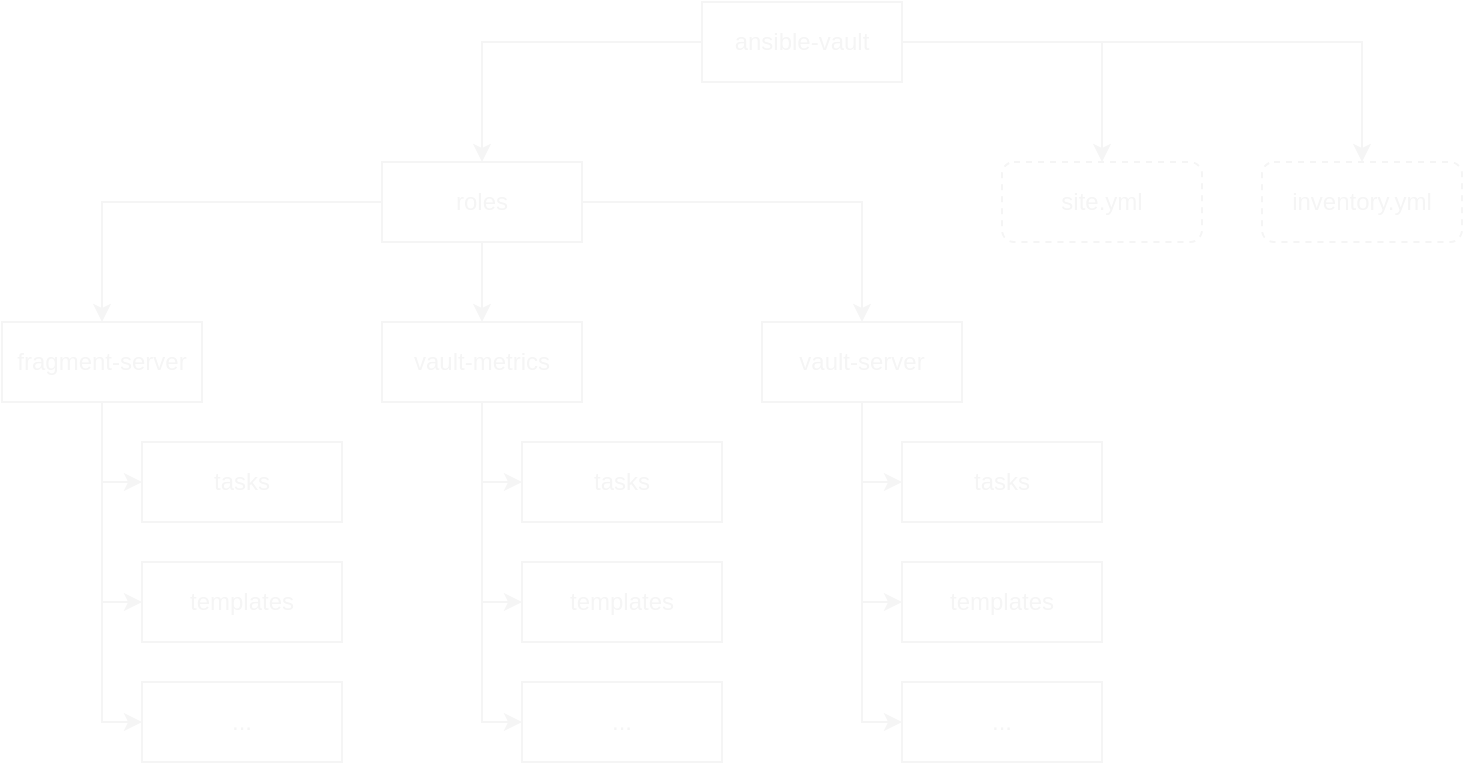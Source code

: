 <mxfile version="13.0.3" type="device" pages="4"><diagram id="rr7J7wrVyD03B0syOE0e" name="normal"><mxGraphModel dx="1422" dy="850" grid="1" gridSize="10" guides="1" tooltips="1" connect="1" arrows="1" fold="1" page="1" pageScale="1" pageWidth="827" pageHeight="1169" math="0" shadow="0"><root><mxCell id="0"/><mxCell id="1" parent="0"/><mxCell id="U8rjAA604pEuSjNMlWkM-4" value="" style="edgeStyle=orthogonalEdgeStyle;rounded=0;orthogonalLoop=1;jettySize=auto;html=1;fillColor=#f5f5f5;strokeColor=#F5F5F5;" parent="1" source="U8rjAA604pEuSjNMlWkM-1" target="U8rjAA604pEuSjNMlWkM-3" edge="1"><mxGeometry relative="1" as="geometry"/></mxCell><mxCell id="U8rjAA604pEuSjNMlWkM-13" value="" style="edgeStyle=orthogonalEdgeStyle;rounded=0;orthogonalLoop=1;jettySize=auto;html=1;fillColor=#f5f5f5;strokeColor=#F5F5F5;" parent="1" source="U8rjAA604pEuSjNMlWkM-1" target="U8rjAA604pEuSjNMlWkM-12" edge="1"><mxGeometry relative="1" as="geometry"/></mxCell><mxCell id="U8rjAA604pEuSjNMlWkM-15" value="" style="edgeStyle=orthogonalEdgeStyle;rounded=0;orthogonalLoop=1;jettySize=auto;html=1;fillColor=#f5f5f5;strokeColor=#F5F5F5;" parent="1" source="U8rjAA604pEuSjNMlWkM-1" target="U8rjAA604pEuSjNMlWkM-14" edge="1"><mxGeometry relative="1" as="geometry"/></mxCell><mxCell id="U8rjAA604pEuSjNMlWkM-1" value="ansible-vault" style="rounded=0;whiteSpace=wrap;html=1;fillColor=none;strokeColor=#F5F5F5;fontColor=#F5F5F5;fontStyle=0" parent="1" vertex="1"><mxGeometry x="380" y="40" width="100" height="40" as="geometry"/></mxCell><mxCell id="U8rjAA604pEuSjNMlWkM-14" value="site.yml" style="rounded=1;whiteSpace=wrap;html=1;fillColor=none;strokeColor=#F5F5F5;fontColor=#F5F5F5;dashed=1;" parent="1" vertex="1"><mxGeometry x="530" y="120" width="100" height="40" as="geometry"/></mxCell><mxCell id="U8rjAA604pEuSjNMlWkM-12" value="inventory.yml" style="rounded=1;whiteSpace=wrap;html=1;fillColor=none;strokeColor=#F5F5F5;fontColor=#F5F5F5;dashed=1;" parent="1" vertex="1"><mxGeometry x="660" y="120" width="100" height="40" as="geometry"/></mxCell><mxCell id="U8rjAA604pEuSjNMlWkM-6" value="" style="edgeStyle=orthogonalEdgeStyle;rounded=0;orthogonalLoop=1;jettySize=auto;html=1;fillColor=#f5f5f5;strokeColor=#F5F5F5;" parent="1" source="U8rjAA604pEuSjNMlWkM-3" target="U8rjAA604pEuSjNMlWkM-5" edge="1"><mxGeometry relative="1" as="geometry"/></mxCell><mxCell id="U8rjAA604pEuSjNMlWkM-8" value="" style="edgeStyle=orthogonalEdgeStyle;rounded=0;orthogonalLoop=1;jettySize=auto;html=1;fillColor=#f5f5f5;strokeColor=#F5F5F5;" parent="1" source="U8rjAA604pEuSjNMlWkM-3" target="U8rjAA604pEuSjNMlWkM-7" edge="1"><mxGeometry relative="1" as="geometry"/></mxCell><mxCell id="U8rjAA604pEuSjNMlWkM-10" value="" style="edgeStyle=orthogonalEdgeStyle;rounded=0;orthogonalLoop=1;jettySize=auto;html=1;fillColor=#f5f5f5;strokeColor=#F5F5F5;" parent="1" source="U8rjAA604pEuSjNMlWkM-3" target="U8rjAA604pEuSjNMlWkM-9" edge="1"><mxGeometry relative="1" as="geometry"/></mxCell><mxCell id="U8rjAA604pEuSjNMlWkM-3" value="roles" style="rounded=0;whiteSpace=wrap;html=1;fillColor=none;strokeColor=#F5F5F5;fontColor=#F5F5F5;fontStyle=0" parent="1" vertex="1"><mxGeometry x="220" y="120" width="100" height="40" as="geometry"/></mxCell><mxCell id="GLNk7hRp6SogTkm3r_qW-11" style="edgeStyle=orthogonalEdgeStyle;rounded=0;orthogonalLoop=1;jettySize=auto;html=1;entryX=0;entryY=0.5;entryDx=0;entryDy=0;strokeColor=#F5F5F5;" parent="1" source="U8rjAA604pEuSjNMlWkM-9" target="GLNk7hRp6SogTkm3r_qW-9" edge="1"><mxGeometry relative="1" as="geometry"/></mxCell><mxCell id="GLNk7hRp6SogTkm3r_qW-12" style="edgeStyle=orthogonalEdgeStyle;rounded=0;orthogonalLoop=1;jettySize=auto;html=1;entryX=0;entryY=0.5;entryDx=0;entryDy=0;strokeColor=#F5F5F5;" parent="1" source="U8rjAA604pEuSjNMlWkM-9" target="GLNk7hRp6SogTkm3r_qW-8" edge="1"><mxGeometry relative="1" as="geometry"/></mxCell><mxCell id="GLNk7hRp6SogTkm3r_qW-13" style="edgeStyle=orthogonalEdgeStyle;rounded=0;orthogonalLoop=1;jettySize=auto;html=1;entryX=0;entryY=0.5;entryDx=0;entryDy=0;strokeColor=#F5F5F5;" parent="1" source="U8rjAA604pEuSjNMlWkM-9" target="GLNk7hRp6SogTkm3r_qW-10" edge="1"><mxGeometry relative="1" as="geometry"/></mxCell><mxCell id="U8rjAA604pEuSjNMlWkM-9" value="vault-metrics" style="rounded=0;whiteSpace=wrap;html=1;fillColor=none;strokeColor=#F5F5F5;fontColor=#F5F5F5;fontStyle=0" parent="1" vertex="1"><mxGeometry x="220" y="200" width="100" height="40" as="geometry"/></mxCell><mxCell id="GLNk7hRp6SogTkm3r_qW-17" style="edgeStyle=orthogonalEdgeStyle;rounded=0;orthogonalLoop=1;jettySize=auto;html=1;entryX=0;entryY=0.5;entryDx=0;entryDy=0;strokeColor=#F5F5F5;" parent="1" source="U8rjAA604pEuSjNMlWkM-7" target="GLNk7hRp6SogTkm3r_qW-15" edge="1"><mxGeometry relative="1" as="geometry"/></mxCell><mxCell id="GLNk7hRp6SogTkm3r_qW-18" style="edgeStyle=orthogonalEdgeStyle;rounded=0;orthogonalLoop=1;jettySize=auto;html=1;entryX=0;entryY=0.5;entryDx=0;entryDy=0;strokeColor=#F5F5F5;" parent="1" source="U8rjAA604pEuSjNMlWkM-7" target="GLNk7hRp6SogTkm3r_qW-14" edge="1"><mxGeometry relative="1" as="geometry"/></mxCell><mxCell id="GLNk7hRp6SogTkm3r_qW-19" style="edgeStyle=orthogonalEdgeStyle;rounded=0;orthogonalLoop=1;jettySize=auto;html=1;entryX=0;entryY=0.5;entryDx=0;entryDy=0;strokeColor=#F5F5F5;" parent="1" source="U8rjAA604pEuSjNMlWkM-7" target="GLNk7hRp6SogTkm3r_qW-16" edge="1"><mxGeometry relative="1" as="geometry"/></mxCell><mxCell id="U8rjAA604pEuSjNMlWkM-7" value="vault-server" style="rounded=0;whiteSpace=wrap;html=1;fillColor=none;strokeColor=#F5F5F5;fontColor=#F5F5F5;fontStyle=0" parent="1" vertex="1"><mxGeometry x="410" y="200" width="100" height="40" as="geometry"/></mxCell><mxCell id="GLNk7hRp6SogTkm3r_qW-3" value="" style="edgeStyle=orthogonalEdgeStyle;rounded=0;orthogonalLoop=1;jettySize=auto;html=1;strokeColor=#F5F5F5;" parent="1" source="U8rjAA604pEuSjNMlWkM-5" target="GLNk7hRp6SogTkm3r_qW-2" edge="1"><mxGeometry relative="1" as="geometry"><Array as="points"><mxPoint x="80" y="280"/></Array></mxGeometry></mxCell><mxCell id="GLNk7hRp6SogTkm3r_qW-5" value="" style="edgeStyle=orthogonalEdgeStyle;rounded=0;orthogonalLoop=1;jettySize=auto;html=1;strokeColor=#F5F5F5;" parent="1" source="U8rjAA604pEuSjNMlWkM-5" target="GLNk7hRp6SogTkm3r_qW-4" edge="1"><mxGeometry relative="1" as="geometry"><Array as="points"><mxPoint x="80" y="340"/></Array></mxGeometry></mxCell><mxCell id="GLNk7hRp6SogTkm3r_qW-7" style="edgeStyle=orthogonalEdgeStyle;rounded=0;orthogonalLoop=1;jettySize=auto;html=1;entryX=0;entryY=0.5;entryDx=0;entryDy=0;strokeColor=#F5F5F5;" parent="1" source="U8rjAA604pEuSjNMlWkM-5" target="GLNk7hRp6SogTkm3r_qW-6" edge="1"><mxGeometry relative="1" as="geometry"/></mxCell><mxCell id="U8rjAA604pEuSjNMlWkM-5" value="fragment-server" style="rounded=0;whiteSpace=wrap;html=1;fillColor=none;strokeColor=#F5F5F5;fontColor=#F5F5F5;fontStyle=0" parent="1" vertex="1"><mxGeometry x="30" y="200" width="100" height="40" as="geometry"/></mxCell><mxCell id="GLNk7hRp6SogTkm3r_qW-4" value="templates" style="rounded=0;whiteSpace=wrap;html=1;fillColor=none;strokeColor=#F5F5F5;fontColor=#F5F5F5;fontStyle=0" parent="1" vertex="1"><mxGeometry x="100" y="320" width="100" height="40" as="geometry"/></mxCell><mxCell id="GLNk7hRp6SogTkm3r_qW-2" value="tasks" style="rounded=0;whiteSpace=wrap;html=1;fillColor=none;strokeColor=#F5F5F5;fontColor=#F5F5F5;fontStyle=0" parent="1" vertex="1"><mxGeometry x="100" y="260" width="100" height="40" as="geometry"/></mxCell><mxCell id="GLNk7hRp6SogTkm3r_qW-6" value="..." style="rounded=0;whiteSpace=wrap;html=1;fillColor=none;strokeColor=#F5F5F5;fontColor=#F5F5F5;fontStyle=0" parent="1" vertex="1"><mxGeometry x="100" y="380" width="100" height="40" as="geometry"/></mxCell><mxCell id="GLNk7hRp6SogTkm3r_qW-8" value="templates" style="rounded=0;whiteSpace=wrap;html=1;fillColor=none;strokeColor=#F5F5F5;fontColor=#F5F5F5;fontStyle=0" parent="1" vertex="1"><mxGeometry x="290" y="320" width="100" height="40" as="geometry"/></mxCell><mxCell id="GLNk7hRp6SogTkm3r_qW-9" value="tasks" style="rounded=0;whiteSpace=wrap;html=1;fillColor=none;strokeColor=#F5F5F5;fontColor=#F5F5F5;fontStyle=0" parent="1" vertex="1"><mxGeometry x="290" y="260" width="100" height="40" as="geometry"/></mxCell><mxCell id="GLNk7hRp6SogTkm3r_qW-10" value="..." style="rounded=0;whiteSpace=wrap;html=1;fillColor=none;strokeColor=#F5F5F5;fontColor=#F5F5F5;fontStyle=0" parent="1" vertex="1"><mxGeometry x="290" y="380" width="100" height="40" as="geometry"/></mxCell><mxCell id="GLNk7hRp6SogTkm3r_qW-14" value="templates" style="rounded=0;whiteSpace=wrap;html=1;fillColor=none;strokeColor=#F5F5F5;fontColor=#F5F5F5;fontStyle=0" parent="1" vertex="1"><mxGeometry x="480" y="320" width="100" height="40" as="geometry"/></mxCell><mxCell id="GLNk7hRp6SogTkm3r_qW-15" value="tasks" style="rounded=0;whiteSpace=wrap;html=1;fillColor=none;strokeColor=#F5F5F5;fontColor=#F5F5F5;fontStyle=0" parent="1" vertex="1"><mxGeometry x="480" y="260" width="100" height="40" as="geometry"/></mxCell><mxCell id="GLNk7hRp6SogTkm3r_qW-16" value="..." style="rounded=0;whiteSpace=wrap;html=1;fillColor=none;strokeColor=#F5F5F5;fontColor=#F5F5F5;fontStyle=0" parent="1" vertex="1"><mxGeometry x="480" y="380" width="100" height="40" as="geometry"/></mxCell></root></mxGraphModel></diagram><diagram name="molecule" id="IyWxHfrn8vnyK3qdqram"><mxGraphModel dx="1422" dy="850" grid="1" gridSize="10" guides="1" tooltips="1" connect="1" arrows="1" fold="1" page="1" pageScale="1" pageWidth="827" pageHeight="1169" math="0" shadow="0"><root><mxCell id="DCEFFoOmEndy7aaVtvnF-0"/><mxCell id="DCEFFoOmEndy7aaVtvnF-1" parent="DCEFFoOmEndy7aaVtvnF-0"/><mxCell id="DCEFFoOmEndy7aaVtvnF-65" style="edgeStyle=orthogonalEdgeStyle;rounded=0;orthogonalLoop=1;jettySize=auto;html=1;strokeColor=#E13B13;fontColor=#E13B13;" parent="DCEFFoOmEndy7aaVtvnF-1" source="DCEFFoOmEndy7aaVtvnF-5" target="DCEFFoOmEndy7aaVtvnF-61" edge="1"><mxGeometry relative="1" as="geometry"/></mxCell><mxCell id="DCEFFoOmEndy7aaVtvnF-37" style="edgeStyle=orthogonalEdgeStyle;rounded=0;orthogonalLoop=1;jettySize=auto;html=1;entryX=0;entryY=0.5;entryDx=0;entryDy=0;strokeColor=#E13B13;" parent="DCEFFoOmEndy7aaVtvnF-1" source="DCEFFoOmEndy7aaVtvnF-15" target="DCEFFoOmEndy7aaVtvnF-34" edge="1"><mxGeometry relative="1" as="geometry"/></mxCell><mxCell id="DCEFFoOmEndy7aaVtvnF-38" style="edgeStyle=orthogonalEdgeStyle;rounded=0;orthogonalLoop=1;jettySize=auto;html=1;entryX=0;entryY=0.5;entryDx=0;entryDy=0;strokeColor=#E13B13;" parent="DCEFFoOmEndy7aaVtvnF-1" source="DCEFFoOmEndy7aaVtvnF-19" target="DCEFFoOmEndy7aaVtvnF-35" edge="1"><mxGeometry relative="1" as="geometry"/></mxCell><mxCell id="DCEFFoOmEndy7aaVtvnF-36" style="edgeStyle=orthogonalEdgeStyle;rounded=0;orthogonalLoop=1;jettySize=auto;html=1;entryX=0;entryY=0.5;entryDx=0;entryDy=0;strokeColor=#E13B13;" parent="DCEFFoOmEndy7aaVtvnF-1" source="DCEFFoOmEndy7aaVtvnF-23" target="DCEFFoOmEndy7aaVtvnF-33" edge="1"><mxGeometry relative="1" as="geometry"/></mxCell><mxCell id="DCEFFoOmEndy7aaVtvnF-2" value="" style="edgeStyle=orthogonalEdgeStyle;rounded=0;orthogonalLoop=1;jettySize=auto;html=1;fillColor=#f5f5f5;strokeColor=#F5F5F5;" parent="DCEFFoOmEndy7aaVtvnF-1" source="DCEFFoOmEndy7aaVtvnF-5" target="DCEFFoOmEndy7aaVtvnF-11" edge="1"><mxGeometry relative="1" as="geometry"/></mxCell><mxCell id="DCEFFoOmEndy7aaVtvnF-3" value="" style="edgeStyle=orthogonalEdgeStyle;rounded=0;orthogonalLoop=1;jettySize=auto;html=1;fillColor=#f5f5f5;strokeColor=#F5F5F5;" parent="DCEFFoOmEndy7aaVtvnF-1" source="DCEFFoOmEndy7aaVtvnF-5" target="DCEFFoOmEndy7aaVtvnF-7" edge="1"><mxGeometry relative="1" as="geometry"/></mxCell><mxCell id="DCEFFoOmEndy7aaVtvnF-4" value="" style="edgeStyle=orthogonalEdgeStyle;rounded=0;orthogonalLoop=1;jettySize=auto;html=1;fillColor=#f5f5f5;strokeColor=#F5F5F5;" parent="DCEFFoOmEndy7aaVtvnF-1" source="DCEFFoOmEndy7aaVtvnF-5" target="DCEFFoOmEndy7aaVtvnF-6" edge="1"><mxGeometry relative="1" as="geometry"/></mxCell><mxCell id="DCEFFoOmEndy7aaVtvnF-5" value="ansible-vault" style="rounded=0;whiteSpace=wrap;html=1;fillColor=none;strokeColor=#F5F5F5;fontColor=#F5F5F5;fontStyle=0" parent="DCEFFoOmEndy7aaVtvnF-1" vertex="1"><mxGeometry x="380" y="40" width="100" height="40" as="geometry"/></mxCell><mxCell id="DCEFFoOmEndy7aaVtvnF-6" value="site.yml" style="rounded=1;whiteSpace=wrap;html=1;fillColor=none;strokeColor=#F5F5F5;fontColor=#F5F5F5;dashed=1;" parent="DCEFFoOmEndy7aaVtvnF-1" vertex="1"><mxGeometry x="740" y="120" width="100" height="40" as="geometry"/></mxCell><mxCell id="DCEFFoOmEndy7aaVtvnF-7" value="inventory.yml" style="rounded=1;whiteSpace=wrap;html=1;fillColor=none;strokeColor=#F5F5F5;fontColor=#F5F5F5;dashed=1;" parent="DCEFFoOmEndy7aaVtvnF-1" vertex="1"><mxGeometry x="880" y="120" width="100" height="40" as="geometry"/></mxCell><mxCell id="DCEFFoOmEndy7aaVtvnF-8" value="" style="edgeStyle=orthogonalEdgeStyle;rounded=0;orthogonalLoop=1;jettySize=auto;html=1;fillColor=#f5f5f5;strokeColor=#F5F5F5;" parent="DCEFFoOmEndy7aaVtvnF-1" source="DCEFFoOmEndy7aaVtvnF-11" target="DCEFFoOmEndy7aaVtvnF-23" edge="1"><mxGeometry relative="1" as="geometry"/></mxCell><mxCell id="DCEFFoOmEndy7aaVtvnF-9" value="" style="edgeStyle=orthogonalEdgeStyle;rounded=0;orthogonalLoop=1;jettySize=auto;html=1;fillColor=#f5f5f5;strokeColor=#F5F5F5;" parent="DCEFFoOmEndy7aaVtvnF-1" source="DCEFFoOmEndy7aaVtvnF-11" target="DCEFFoOmEndy7aaVtvnF-19" edge="1"><mxGeometry relative="1" as="geometry"/></mxCell><mxCell id="DCEFFoOmEndy7aaVtvnF-10" value="" style="edgeStyle=orthogonalEdgeStyle;rounded=0;orthogonalLoop=1;jettySize=auto;html=1;fillColor=#f5f5f5;strokeColor=#F5F5F5;" parent="DCEFFoOmEndy7aaVtvnF-1" source="DCEFFoOmEndy7aaVtvnF-11" target="DCEFFoOmEndy7aaVtvnF-15" edge="1"><mxGeometry relative="1" as="geometry"/></mxCell><mxCell id="DCEFFoOmEndy7aaVtvnF-11" value="roles" style="rounded=0;whiteSpace=wrap;html=1;fillColor=none;strokeColor=#F5F5F5;fontColor=#F5F5F5;fontStyle=0" parent="DCEFFoOmEndy7aaVtvnF-1" vertex="1"><mxGeometry x="220" y="120" width="100" height="40" as="geometry"/></mxCell><mxCell id="DCEFFoOmEndy7aaVtvnF-12" style="edgeStyle=orthogonalEdgeStyle;rounded=0;orthogonalLoop=1;jettySize=auto;html=1;entryX=0;entryY=0.5;entryDx=0;entryDy=0;strokeColor=#F5F5F5;" parent="DCEFFoOmEndy7aaVtvnF-1" source="DCEFFoOmEndy7aaVtvnF-15" target="DCEFFoOmEndy7aaVtvnF-28" edge="1"><mxGeometry relative="1" as="geometry"/></mxCell><mxCell id="DCEFFoOmEndy7aaVtvnF-13" style="edgeStyle=orthogonalEdgeStyle;rounded=0;orthogonalLoop=1;jettySize=auto;html=1;entryX=0;entryY=0.5;entryDx=0;entryDy=0;strokeColor=#F5F5F5;" parent="DCEFFoOmEndy7aaVtvnF-1" source="DCEFFoOmEndy7aaVtvnF-15" target="DCEFFoOmEndy7aaVtvnF-27" edge="1"><mxGeometry relative="1" as="geometry"/></mxCell><mxCell id="DCEFFoOmEndy7aaVtvnF-14" style="edgeStyle=orthogonalEdgeStyle;rounded=0;orthogonalLoop=1;jettySize=auto;html=1;entryX=0;entryY=0.5;entryDx=0;entryDy=0;strokeColor=#F5F5F5;" parent="DCEFFoOmEndy7aaVtvnF-1" source="DCEFFoOmEndy7aaVtvnF-15" target="DCEFFoOmEndy7aaVtvnF-29" edge="1"><mxGeometry relative="1" as="geometry"/></mxCell><mxCell id="DCEFFoOmEndy7aaVtvnF-15" value="vault-metrics" style="rounded=0;whiteSpace=wrap;html=1;fillColor=none;strokeColor=#F5F5F5;fontColor=#F5F5F5;fontStyle=0" parent="DCEFFoOmEndy7aaVtvnF-1" vertex="1"><mxGeometry x="220" y="200" width="100" height="40" as="geometry"/></mxCell><mxCell id="DCEFFoOmEndy7aaVtvnF-16" style="edgeStyle=orthogonalEdgeStyle;rounded=0;orthogonalLoop=1;jettySize=auto;html=1;entryX=0;entryY=0.5;entryDx=0;entryDy=0;strokeColor=#F5F5F5;" parent="DCEFFoOmEndy7aaVtvnF-1" source="DCEFFoOmEndy7aaVtvnF-19" target="DCEFFoOmEndy7aaVtvnF-31" edge="1"><mxGeometry relative="1" as="geometry"/></mxCell><mxCell id="DCEFFoOmEndy7aaVtvnF-17" style="edgeStyle=orthogonalEdgeStyle;rounded=0;orthogonalLoop=1;jettySize=auto;html=1;entryX=0;entryY=0.5;entryDx=0;entryDy=0;strokeColor=#F5F5F5;" parent="DCEFFoOmEndy7aaVtvnF-1" source="DCEFFoOmEndy7aaVtvnF-19" target="DCEFFoOmEndy7aaVtvnF-30" edge="1"><mxGeometry relative="1" as="geometry"/></mxCell><mxCell id="DCEFFoOmEndy7aaVtvnF-18" style="edgeStyle=orthogonalEdgeStyle;rounded=0;orthogonalLoop=1;jettySize=auto;html=1;entryX=0;entryY=0.5;entryDx=0;entryDy=0;strokeColor=#F5F5F5;" parent="DCEFFoOmEndy7aaVtvnF-1" source="DCEFFoOmEndy7aaVtvnF-19" target="DCEFFoOmEndy7aaVtvnF-32" edge="1"><mxGeometry relative="1" as="geometry"/></mxCell><mxCell id="DCEFFoOmEndy7aaVtvnF-19" value="vault-server" style="rounded=0;whiteSpace=wrap;html=1;fillColor=none;strokeColor=#F5F5F5;fontColor=#F5F5F5;fontStyle=0" parent="DCEFFoOmEndy7aaVtvnF-1" vertex="1"><mxGeometry x="410" y="200" width="100" height="40" as="geometry"/></mxCell><mxCell id="DCEFFoOmEndy7aaVtvnF-20" value="" style="edgeStyle=orthogonalEdgeStyle;rounded=0;orthogonalLoop=1;jettySize=auto;html=1;strokeColor=#F5F5F5;" parent="DCEFFoOmEndy7aaVtvnF-1" source="DCEFFoOmEndy7aaVtvnF-23" target="DCEFFoOmEndy7aaVtvnF-25" edge="1"><mxGeometry relative="1" as="geometry"><Array as="points"><mxPoint x="80" y="280"/></Array></mxGeometry></mxCell><mxCell id="DCEFFoOmEndy7aaVtvnF-21" value="" style="edgeStyle=orthogonalEdgeStyle;rounded=0;orthogonalLoop=1;jettySize=auto;html=1;strokeColor=#F5F5F5;" parent="DCEFFoOmEndy7aaVtvnF-1" source="DCEFFoOmEndy7aaVtvnF-23" target="DCEFFoOmEndy7aaVtvnF-24" edge="1"><mxGeometry relative="1" as="geometry"><Array as="points"><mxPoint x="80" y="340"/></Array></mxGeometry></mxCell><mxCell id="DCEFFoOmEndy7aaVtvnF-22" style="edgeStyle=orthogonalEdgeStyle;rounded=0;orthogonalLoop=1;jettySize=auto;html=1;entryX=0;entryY=0.5;entryDx=0;entryDy=0;strokeColor=#F5F5F5;" parent="DCEFFoOmEndy7aaVtvnF-1" source="DCEFFoOmEndy7aaVtvnF-23" target="DCEFFoOmEndy7aaVtvnF-26" edge="1"><mxGeometry relative="1" as="geometry"/></mxCell><mxCell id="DCEFFoOmEndy7aaVtvnF-23" value="fragment-server" style="rounded=0;whiteSpace=wrap;html=1;fillColor=none;strokeColor=#F5F5F5;fontColor=#F5F5F5;fontStyle=0" parent="DCEFFoOmEndy7aaVtvnF-1" vertex="1"><mxGeometry x="30" y="200" width="100" height="40" as="geometry"/></mxCell><mxCell id="DCEFFoOmEndy7aaVtvnF-24" value="templates" style="rounded=0;whiteSpace=wrap;html=1;fillColor=none;strokeColor=#F5F5F5;fontColor=#F5F5F5;fontStyle=0" parent="DCEFFoOmEndy7aaVtvnF-1" vertex="1"><mxGeometry x="100" y="320" width="100" height="40" as="geometry"/></mxCell><mxCell id="DCEFFoOmEndy7aaVtvnF-25" value="tasks" style="rounded=0;whiteSpace=wrap;html=1;fillColor=none;strokeColor=#F5F5F5;fontColor=#F5F5F5;fontStyle=0" parent="DCEFFoOmEndy7aaVtvnF-1" vertex="1"><mxGeometry x="100" y="260" width="100" height="40" as="geometry"/></mxCell><mxCell id="DCEFFoOmEndy7aaVtvnF-26" value="..." style="rounded=0;whiteSpace=wrap;html=1;fillColor=none;strokeColor=#F5F5F5;fontColor=#F5F5F5;fontStyle=0" parent="DCEFFoOmEndy7aaVtvnF-1" vertex="1"><mxGeometry x="100" y="380" width="100" height="40" as="geometry"/></mxCell><mxCell id="DCEFFoOmEndy7aaVtvnF-27" value="templates" style="rounded=0;whiteSpace=wrap;html=1;fillColor=none;strokeColor=#F5F5F5;fontColor=#F5F5F5;fontStyle=0" parent="DCEFFoOmEndy7aaVtvnF-1" vertex="1"><mxGeometry x="290" y="320" width="100" height="40" as="geometry"/></mxCell><mxCell id="DCEFFoOmEndy7aaVtvnF-28" value="tasks" style="rounded=0;whiteSpace=wrap;html=1;fillColor=none;strokeColor=#F5F5F5;fontColor=#F5F5F5;fontStyle=0" parent="DCEFFoOmEndy7aaVtvnF-1" vertex="1"><mxGeometry x="290" y="260" width="100" height="40" as="geometry"/></mxCell><mxCell id="DCEFFoOmEndy7aaVtvnF-29" value="..." style="rounded=0;whiteSpace=wrap;html=1;fillColor=none;strokeColor=#F5F5F5;fontColor=#F5F5F5;fontStyle=0" parent="DCEFFoOmEndy7aaVtvnF-1" vertex="1"><mxGeometry x="290" y="380" width="100" height="40" as="geometry"/></mxCell><mxCell id="DCEFFoOmEndy7aaVtvnF-30" value="templates" style="rounded=0;whiteSpace=wrap;html=1;fillColor=none;strokeColor=#F5F5F5;fontColor=#F5F5F5;fontStyle=0" parent="DCEFFoOmEndy7aaVtvnF-1" vertex="1"><mxGeometry x="480" y="320" width="100" height="40" as="geometry"/></mxCell><mxCell id="DCEFFoOmEndy7aaVtvnF-31" value="tasks" style="rounded=0;whiteSpace=wrap;html=1;fillColor=none;strokeColor=#F5F5F5;fontColor=#F5F5F5;fontStyle=0" parent="DCEFFoOmEndy7aaVtvnF-1" vertex="1"><mxGeometry x="480" y="260" width="100" height="40" as="geometry"/></mxCell><mxCell id="DCEFFoOmEndy7aaVtvnF-32" value="..." style="rounded=0;whiteSpace=wrap;html=1;fillColor=none;strokeColor=#F5F5F5;fontColor=#F5F5F5;fontStyle=0" parent="DCEFFoOmEndy7aaVtvnF-1" vertex="1"><mxGeometry x="480" y="380" width="100" height="40" as="geometry"/></mxCell><mxCell id="DCEFFoOmEndy7aaVtvnF-52" style="edgeStyle=orthogonalEdgeStyle;rounded=0;orthogonalLoop=1;jettySize=auto;html=1;entryX=0;entryY=0.5;entryDx=0;entryDy=0;strokeColor=#E13B13;fontColor=#E13B13;" parent="DCEFFoOmEndy7aaVtvnF-1" source="DCEFFoOmEndy7aaVtvnF-33" target="DCEFFoOmEndy7aaVtvnF-46" edge="1"><mxGeometry relative="1" as="geometry"><Array as="points"><mxPoint x="120" y="520"/></Array></mxGeometry></mxCell><mxCell id="DCEFFoOmEndy7aaVtvnF-53" style="edgeStyle=orthogonalEdgeStyle;rounded=0;orthogonalLoop=1;jettySize=auto;html=1;entryX=0;entryY=0.5;entryDx=0;entryDy=0;strokeColor=#E13B13;fontColor=#E13B13;" parent="DCEFFoOmEndy7aaVtvnF-1" source="DCEFFoOmEndy7aaVtvnF-33" target="DCEFFoOmEndy7aaVtvnF-47" edge="1"><mxGeometry relative="1" as="geometry"><Array as="points"><mxPoint x="120" y="580"/></Array></mxGeometry></mxCell><mxCell id="DCEFFoOmEndy7aaVtvnF-54" style="edgeStyle=orthogonalEdgeStyle;rounded=0;orthogonalLoop=1;jettySize=auto;html=1;entryX=0;entryY=0.5;entryDx=0;entryDy=0;strokeColor=#E13B13;fontColor=#E13B13;" parent="DCEFFoOmEndy7aaVtvnF-1" source="DCEFFoOmEndy7aaVtvnF-33" target="DCEFFoOmEndy7aaVtvnF-48" edge="1"><mxGeometry relative="1" as="geometry"><Array as="points"><mxPoint x="120" y="640"/></Array></mxGeometry></mxCell><mxCell id="DCEFFoOmEndy7aaVtvnF-33" value="&lt;font color=&quot;#e13b13&quot;&gt;molecule&lt;/font&gt;" style="rounded=0;whiteSpace=wrap;html=1;fillColor=none;strokeColor=#e13b13;fontColor=#F5F5F5;fontStyle=0" parent="DCEFFoOmEndy7aaVtvnF-1" vertex="1"><mxGeometry x="100" y="440" width="100" height="40" as="geometry"/></mxCell><mxCell id="DCEFFoOmEndy7aaVtvnF-55" style="edgeStyle=orthogonalEdgeStyle;rounded=0;orthogonalLoop=1;jettySize=auto;html=1;entryX=0;entryY=0.5;entryDx=0;entryDy=0;strokeColor=#E13B13;fontColor=#E13B13;" parent="DCEFFoOmEndy7aaVtvnF-1" source="DCEFFoOmEndy7aaVtvnF-34" target="DCEFFoOmEndy7aaVtvnF-49" edge="1"><mxGeometry relative="1" as="geometry"><Array as="points"><mxPoint x="300" y="520"/></Array></mxGeometry></mxCell><mxCell id="DCEFFoOmEndy7aaVtvnF-56" style="edgeStyle=orthogonalEdgeStyle;rounded=0;orthogonalLoop=1;jettySize=auto;html=1;entryX=0;entryY=0.5;entryDx=0;entryDy=0;strokeColor=#E13B13;fontColor=#E13B13;" parent="DCEFFoOmEndy7aaVtvnF-1" source="DCEFFoOmEndy7aaVtvnF-34" target="DCEFFoOmEndy7aaVtvnF-50" edge="1"><mxGeometry relative="1" as="geometry"><Array as="points"><mxPoint x="300" y="580"/></Array></mxGeometry></mxCell><mxCell id="DCEFFoOmEndy7aaVtvnF-57" style="edgeStyle=orthogonalEdgeStyle;rounded=0;orthogonalLoop=1;jettySize=auto;html=1;entryX=0;entryY=0.5;entryDx=0;entryDy=0;strokeColor=#E13B13;fontColor=#E13B13;" parent="DCEFFoOmEndy7aaVtvnF-1" source="DCEFFoOmEndy7aaVtvnF-34" target="DCEFFoOmEndy7aaVtvnF-51" edge="1"><mxGeometry relative="1" as="geometry"><Array as="points"><mxPoint x="300" y="640"/></Array></mxGeometry></mxCell><mxCell id="DCEFFoOmEndy7aaVtvnF-34" value="&lt;font color=&quot;#e13b13&quot;&gt;molecule&lt;/font&gt;" style="rounded=0;whiteSpace=wrap;html=1;fillColor=none;strokeColor=#e13b13;fontColor=#F5F5F5;fontStyle=0" parent="DCEFFoOmEndy7aaVtvnF-1" vertex="1"><mxGeometry x="290" y="440" width="100" height="40" as="geometry"/></mxCell><mxCell id="DCEFFoOmEndy7aaVtvnF-43" style="edgeStyle=orthogonalEdgeStyle;rounded=0;orthogonalLoop=1;jettySize=auto;html=1;entryX=0;entryY=0.5;entryDx=0;entryDy=0;strokeColor=#E13B13;" parent="DCEFFoOmEndy7aaVtvnF-1" source="DCEFFoOmEndy7aaVtvnF-35" target="DCEFFoOmEndy7aaVtvnF-39" edge="1"><mxGeometry relative="1" as="geometry"><Array as="points"><mxPoint x="500" y="520"/></Array></mxGeometry></mxCell><mxCell id="DCEFFoOmEndy7aaVtvnF-44" style="edgeStyle=orthogonalEdgeStyle;rounded=0;orthogonalLoop=1;jettySize=auto;html=1;entryX=0;entryY=0.5;entryDx=0;entryDy=0;strokeColor=#E13B13;" parent="DCEFFoOmEndy7aaVtvnF-1" source="DCEFFoOmEndy7aaVtvnF-35" target="DCEFFoOmEndy7aaVtvnF-41" edge="1"><mxGeometry relative="1" as="geometry"><Array as="points"><mxPoint x="500" y="580"/></Array></mxGeometry></mxCell><mxCell id="DCEFFoOmEndy7aaVtvnF-45" style="edgeStyle=orthogonalEdgeStyle;rounded=0;orthogonalLoop=1;jettySize=auto;html=1;entryX=0;entryY=0.5;entryDx=0;entryDy=0;strokeColor=#E13B13;" parent="DCEFFoOmEndy7aaVtvnF-1" source="DCEFFoOmEndy7aaVtvnF-35" target="DCEFFoOmEndy7aaVtvnF-42" edge="1"><mxGeometry relative="1" as="geometry"><Array as="points"><mxPoint x="500" y="640"/></Array></mxGeometry></mxCell><mxCell id="DCEFFoOmEndy7aaVtvnF-35" value="&lt;font color=&quot;#e13b13&quot;&gt;molecule&lt;/font&gt;" style="rounded=0;whiteSpace=wrap;html=1;fillColor=none;strokeColor=#e13b13;fontColor=#F5F5F5;fontStyle=0" parent="DCEFFoOmEndy7aaVtvnF-1" vertex="1"><mxGeometry x="480" y="440" width="100" height="40" as="geometry"/></mxCell><mxCell id="DCEFFoOmEndy7aaVtvnF-39" value="molecule.yml" style="rounded=1;whiteSpace=wrap;html=1;fillColor=none;strokeColor=#E13B13;fontColor=#E13B13;fontStyle=0;dashed=1;" parent="DCEFFoOmEndy7aaVtvnF-1" vertex="1"><mxGeometry x="520" y="500" width="100" height="40" as="geometry"/></mxCell><mxCell id="DCEFFoOmEndy7aaVtvnF-41" value="converge.yml" style="rounded=1;whiteSpace=wrap;html=1;fillColor=none;strokeColor=#E13B13;fontColor=#E13B13;fontStyle=0;dashed=1;" parent="DCEFFoOmEndy7aaVtvnF-1" vertex="1"><mxGeometry x="520" y="560" width="100" height="40" as="geometry"/></mxCell><mxCell id="DCEFFoOmEndy7aaVtvnF-42" value="verify.yml" style="rounded=1;whiteSpace=wrap;html=1;fillColor=none;strokeColor=#E13B13;fontColor=#E13B13;fontStyle=0;dashed=1;" parent="DCEFFoOmEndy7aaVtvnF-1" vertex="1"><mxGeometry x="520" y="620" width="100" height="40" as="geometry"/></mxCell><mxCell id="DCEFFoOmEndy7aaVtvnF-46" value="molecule.yml" style="rounded=1;whiteSpace=wrap;html=1;fillColor=none;strokeColor=#E13B13;fontColor=#E13B13;fontStyle=0;dashed=1;" parent="DCEFFoOmEndy7aaVtvnF-1" vertex="1"><mxGeometry x="140" y="500" width="100" height="40" as="geometry"/></mxCell><mxCell id="DCEFFoOmEndy7aaVtvnF-47" value="converge.yml" style="rounded=1;whiteSpace=wrap;html=1;fillColor=none;strokeColor=#E13B13;fontColor=#E13B13;fontStyle=0;dashed=1;" parent="DCEFFoOmEndy7aaVtvnF-1" vertex="1"><mxGeometry x="140" y="560" width="100" height="40" as="geometry"/></mxCell><mxCell id="DCEFFoOmEndy7aaVtvnF-48" value="verify.yml" style="rounded=1;whiteSpace=wrap;html=1;fillColor=none;strokeColor=#E13B13;fontColor=#E13B13;fontStyle=0;dashed=1;" parent="DCEFFoOmEndy7aaVtvnF-1" vertex="1"><mxGeometry x="140" y="620" width="100" height="40" as="geometry"/></mxCell><mxCell id="DCEFFoOmEndy7aaVtvnF-49" value="molecule.yml" style="rounded=1;whiteSpace=wrap;html=1;fillColor=none;strokeColor=#E13B13;fontColor=#E13B13;fontStyle=0;dashed=1;" parent="DCEFFoOmEndy7aaVtvnF-1" vertex="1"><mxGeometry x="320" y="500" width="100" height="40" as="geometry"/></mxCell><mxCell id="DCEFFoOmEndy7aaVtvnF-50" value="converge.yml" style="rounded=1;whiteSpace=wrap;html=1;fillColor=none;strokeColor=#E13B13;fontColor=#E13B13;fontStyle=0;dashed=1;" parent="DCEFFoOmEndy7aaVtvnF-1" vertex="1"><mxGeometry x="320" y="560" width="100" height="40" as="geometry"/></mxCell><mxCell id="DCEFFoOmEndy7aaVtvnF-51" value="verify.yml" style="rounded=1;whiteSpace=wrap;html=1;fillColor=none;strokeColor=#E13B13;fontColor=#E13B13;fontStyle=0;dashed=1;" parent="DCEFFoOmEndy7aaVtvnF-1" vertex="1"><mxGeometry x="320" y="620" width="100" height="40" as="geometry"/></mxCell><mxCell id="DCEFFoOmEndy7aaVtvnF-58" style="edgeStyle=orthogonalEdgeStyle;rounded=0;orthogonalLoop=1;jettySize=auto;html=1;entryX=0;entryY=0.5;entryDx=0;entryDy=0;strokeColor=#E13B13;" parent="DCEFFoOmEndy7aaVtvnF-1" source="DCEFFoOmEndy7aaVtvnF-61" target="DCEFFoOmEndy7aaVtvnF-62" edge="1"><mxGeometry relative="1" as="geometry"><Array as="points"><mxPoint x="620" y="200"/></Array></mxGeometry></mxCell><mxCell id="DCEFFoOmEndy7aaVtvnF-59" style="edgeStyle=orthogonalEdgeStyle;rounded=0;orthogonalLoop=1;jettySize=auto;html=1;entryX=0;entryY=0.5;entryDx=0;entryDy=0;strokeColor=#E13B13;" parent="DCEFFoOmEndy7aaVtvnF-1" source="DCEFFoOmEndy7aaVtvnF-61" target="DCEFFoOmEndy7aaVtvnF-63" edge="1"><mxGeometry relative="1" as="geometry"><Array as="points"><mxPoint x="620" y="260"/></Array></mxGeometry></mxCell><mxCell id="DCEFFoOmEndy7aaVtvnF-60" style="edgeStyle=orthogonalEdgeStyle;rounded=0;orthogonalLoop=1;jettySize=auto;html=1;entryX=0;entryY=0.5;entryDx=0;entryDy=0;strokeColor=#E13B13;" parent="DCEFFoOmEndy7aaVtvnF-1" source="DCEFFoOmEndy7aaVtvnF-61" target="DCEFFoOmEndy7aaVtvnF-64" edge="1"><mxGeometry relative="1" as="geometry"><Array as="points"><mxPoint x="620" y="320"/></Array></mxGeometry></mxCell><mxCell id="DCEFFoOmEndy7aaVtvnF-61" value="&lt;font color=&quot;#e13b13&quot;&gt;molecule&lt;/font&gt;" style="rounded=0;whiteSpace=wrap;html=1;fillColor=none;strokeColor=#e13b13;fontColor=#F5F5F5;fontStyle=0" parent="DCEFFoOmEndy7aaVtvnF-1" vertex="1"><mxGeometry x="600" y="120" width="100" height="40" as="geometry"/></mxCell><mxCell id="DCEFFoOmEndy7aaVtvnF-62" value="molecule.yml" style="rounded=1;whiteSpace=wrap;html=1;fillColor=none;strokeColor=#E13B13;fontColor=#E13B13;fontStyle=0;dashed=1;" parent="DCEFFoOmEndy7aaVtvnF-1" vertex="1"><mxGeometry x="640" y="180" width="100" height="40" as="geometry"/></mxCell><mxCell id="DCEFFoOmEndy7aaVtvnF-63" value="converge.yml" style="rounded=1;whiteSpace=wrap;html=1;fillColor=none;strokeColor=#E13B13;fontColor=#E13B13;fontStyle=0;dashed=1;" parent="DCEFFoOmEndy7aaVtvnF-1" vertex="1"><mxGeometry x="640" y="240" width="100" height="40" as="geometry"/></mxCell><mxCell id="DCEFFoOmEndy7aaVtvnF-64" value="verify.yml" style="rounded=1;whiteSpace=wrap;html=1;fillColor=none;strokeColor=#E13B13;fontColor=#E13B13;fontStyle=0;dashed=1;" parent="DCEFFoOmEndy7aaVtvnF-1" vertex="1"><mxGeometry x="640" y="300" width="100" height="40" as="geometry"/></mxCell></root></mxGraphModel></diagram><diagram name="git" id="zhKIcuOXvkwwdfJANPd7"><mxGraphModel dx="2249" dy="850" grid="1" gridSize="10" guides="1" tooltips="1" connect="1" arrows="1" fold="1" page="1" pageScale="1" pageWidth="827" pageHeight="1169" math="0" shadow="0"><root><mxCell id="ug4Ig7P9y56WIxrznNAY-0"/><mxCell id="ug4Ig7P9y56WIxrznNAY-1" parent="ug4Ig7P9y56WIxrznNAY-0"/><mxCell id="ug4Ig7P9y56WIxrznNAY-2" style="edgeStyle=orthogonalEdgeStyle;rounded=0;orthogonalLoop=1;jettySize=auto;html=1;strokeColor=#F5F5F5;fontColor=#F5F5F5;" parent="ug4Ig7P9y56WIxrznNAY-1" source="ug4Ig7P9y56WIxrznNAY-9" target="ug4Ig7P9y56WIxrznNAY-61" edge="1"><mxGeometry relative="1" as="geometry"/></mxCell><mxCell id="ug4Ig7P9y56WIxrznNAY-3" style="edgeStyle=orthogonalEdgeStyle;rounded=0;orthogonalLoop=1;jettySize=auto;html=1;entryX=0;entryY=0.5;entryDx=0;entryDy=0;strokeColor=#F5F5F5;fontColor=#F5F5F5;" parent="ug4Ig7P9y56WIxrznNAY-1" source="ug4Ig7P9y56WIxrznNAY-19" target="ug4Ig7P9y56WIxrznNAY-44" edge="1"><mxGeometry relative="1" as="geometry"/></mxCell><mxCell id="ug4Ig7P9y56WIxrznNAY-4" style="edgeStyle=orthogonalEdgeStyle;rounded=0;orthogonalLoop=1;jettySize=auto;html=1;entryX=0;entryY=0.5;entryDx=0;entryDy=0;strokeColor=#F5F5F5;fontColor=#F5F5F5;" parent="ug4Ig7P9y56WIxrznNAY-1" source="ug4Ig7P9y56WIxrznNAY-23" target="ug4Ig7P9y56WIxrznNAY-48" edge="1"><mxGeometry relative="1" as="geometry"/></mxCell><mxCell id="ug4Ig7P9y56WIxrznNAY-5" style="edgeStyle=orthogonalEdgeStyle;rounded=0;orthogonalLoop=1;jettySize=auto;html=1;entryX=0;entryY=0.5;entryDx=0;entryDy=0;strokeColor=#F5F5F5;fontColor=#F5F5F5;" parent="ug4Ig7P9y56WIxrznNAY-1" source="ug4Ig7P9y56WIxrznNAY-27" target="ug4Ig7P9y56WIxrznNAY-40" edge="1"><mxGeometry relative="1" as="geometry"/></mxCell><mxCell id="ug4Ig7P9y56WIxrznNAY-6" value="" style="edgeStyle=orthogonalEdgeStyle;rounded=0;orthogonalLoop=1;jettySize=auto;html=1;fillColor=#f5f5f5;strokeColor=#F5F5F5;fontColor=#F5F5F5;" parent="ug4Ig7P9y56WIxrznNAY-1" source="ug4Ig7P9y56WIxrznNAY-9" target="ug4Ig7P9y56WIxrznNAY-15" edge="1"><mxGeometry relative="1" as="geometry"/></mxCell><mxCell id="ug4Ig7P9y56WIxrznNAY-7" value="" style="edgeStyle=orthogonalEdgeStyle;rounded=0;orthogonalLoop=1;jettySize=auto;html=1;fillColor=#f5f5f5;strokeColor=#F5F5F5;fontColor=#F5F5F5;" parent="ug4Ig7P9y56WIxrznNAY-1" source="ug4Ig7P9y56WIxrznNAY-9" target="ug4Ig7P9y56WIxrznNAY-11" edge="1"><mxGeometry relative="1" as="geometry"><Array as="points"><mxPoint x="660" y="60"/><mxPoint x="660" y="180"/></Array></mxGeometry></mxCell><mxCell id="ug4Ig7P9y56WIxrznNAY-8" value="" style="edgeStyle=orthogonalEdgeStyle;rounded=0;orthogonalLoop=1;jettySize=auto;html=1;fillColor=#f5f5f5;strokeColor=#F5F5F5;fontColor=#F5F5F5;" parent="ug4Ig7P9y56WIxrznNAY-1" source="ug4Ig7P9y56WIxrznNAY-9" target="ug4Ig7P9y56WIxrznNAY-10" edge="1"><mxGeometry relative="1" as="geometry"><Array as="points"><mxPoint x="660" y="60"/><mxPoint x="660" y="120"/></Array></mxGeometry></mxCell><mxCell id="ug4Ig7P9y56WIxrznNAY-9" value="ansible-vault" style="rounded=0;whiteSpace=wrap;html=1;fillColor=none;strokeColor=#F5F5F5;fontColor=#F5F5F5;fontStyle=0" parent="ug4Ig7P9y56WIxrznNAY-1" vertex="1"><mxGeometry x="380" y="40" width="100" height="40" as="geometry"/></mxCell><mxCell id="ug4Ig7P9y56WIxrznNAY-10" value="site.yml" style="rounded=1;whiteSpace=wrap;html=1;fillColor=none;strokeColor=#F5F5F5;fontColor=#F5F5F5;dashed=1;" parent="ug4Ig7P9y56WIxrznNAY-1" vertex="1"><mxGeometry x="720" y="100" width="100" height="40" as="geometry"/></mxCell><mxCell id="ug4Ig7P9y56WIxrznNAY-11" value="inventory.yml" style="rounded=1;whiteSpace=wrap;html=1;fillColor=none;strokeColor=#F5F5F5;fontColor=#F5F5F5;dashed=1;" parent="ug4Ig7P9y56WIxrznNAY-1" vertex="1"><mxGeometry x="720" y="160" width="100" height="40" as="geometry"/></mxCell><mxCell id="ug4Ig7P9y56WIxrznNAY-12" value="" style="edgeStyle=orthogonalEdgeStyle;rounded=0;orthogonalLoop=1;jettySize=auto;html=1;fillColor=#f5f5f5;strokeColor=#F5F5F5;fontColor=#F5F5F5;" parent="ug4Ig7P9y56WIxrznNAY-1" source="ug4Ig7P9y56WIxrznNAY-15" target="ug4Ig7P9y56WIxrznNAY-27" edge="1"><mxGeometry relative="1" as="geometry"/></mxCell><mxCell id="ug4Ig7P9y56WIxrznNAY-13" value="" style="edgeStyle=orthogonalEdgeStyle;rounded=0;orthogonalLoop=1;jettySize=auto;html=1;fillColor=#f5f5f5;strokeColor=#F5F5F5;fontColor=#F5F5F5;" parent="ug4Ig7P9y56WIxrznNAY-1" source="ug4Ig7P9y56WIxrznNAY-15" target="ug4Ig7P9y56WIxrznNAY-23" edge="1"><mxGeometry relative="1" as="geometry"/></mxCell><mxCell id="ug4Ig7P9y56WIxrznNAY-14" value="" style="edgeStyle=orthogonalEdgeStyle;rounded=0;orthogonalLoop=1;jettySize=auto;html=1;fillColor=#f5f5f5;strokeColor=#F5F5F5;fontColor=#F5F5F5;" parent="ug4Ig7P9y56WIxrznNAY-1" source="ug4Ig7P9y56WIxrznNAY-15" target="ug4Ig7P9y56WIxrznNAY-19" edge="1"><mxGeometry relative="1" as="geometry"/></mxCell><mxCell id="ug4Ig7P9y56WIxrznNAY-15" value="roles" style="rounded=0;whiteSpace=wrap;html=1;fillColor=none;strokeColor=#F5F5F5;fontColor=#F5F5F5;fontStyle=0" parent="ug4Ig7P9y56WIxrznNAY-1" vertex="1"><mxGeometry x="230" y="120" width="100" height="40" as="geometry"/></mxCell><mxCell id="ug4Ig7P9y56WIxrznNAY-16" style="edgeStyle=orthogonalEdgeStyle;rounded=0;orthogonalLoop=1;jettySize=auto;html=1;entryX=0;entryY=0.5;entryDx=0;entryDy=0;strokeColor=#F5F5F5;fontColor=#F5F5F5;" parent="ug4Ig7P9y56WIxrznNAY-1" source="ug4Ig7P9y56WIxrznNAY-19" target="ug4Ig7P9y56WIxrznNAY-32" edge="1"><mxGeometry relative="1" as="geometry"/></mxCell><mxCell id="ug4Ig7P9y56WIxrznNAY-17" style="edgeStyle=orthogonalEdgeStyle;rounded=0;orthogonalLoop=1;jettySize=auto;html=1;entryX=0;entryY=0.5;entryDx=0;entryDy=0;strokeColor=#F5F5F5;fontColor=#F5F5F5;" parent="ug4Ig7P9y56WIxrznNAY-1" source="ug4Ig7P9y56WIxrznNAY-19" target="ug4Ig7P9y56WIxrznNAY-31" edge="1"><mxGeometry relative="1" as="geometry"/></mxCell><mxCell id="ug4Ig7P9y56WIxrznNAY-18" style="edgeStyle=orthogonalEdgeStyle;rounded=0;orthogonalLoop=1;jettySize=auto;html=1;entryX=0;entryY=0.5;entryDx=0;entryDy=0;strokeColor=#F5F5F5;fontColor=#F5F5F5;" parent="ug4Ig7P9y56WIxrznNAY-1" source="ug4Ig7P9y56WIxrznNAY-19" target="ug4Ig7P9y56WIxrznNAY-33" edge="1"><mxGeometry relative="1" as="geometry"/></mxCell><mxCell id="ug4Ig7P9y56WIxrznNAY-19" value="vault-metrics" style="rounded=0;whiteSpace=wrap;html=1;fillColor=none;strokeColor=#F5F5F5;fontColor=#F5F5F5;fontStyle=0" parent="ug4Ig7P9y56WIxrznNAY-1" vertex="1"><mxGeometry x="230" y="240" width="100" height="40" as="geometry"/></mxCell><mxCell id="ug4Ig7P9y56WIxrznNAY-20" style="edgeStyle=orthogonalEdgeStyle;rounded=0;orthogonalLoop=1;jettySize=auto;html=1;entryX=0;entryY=0.5;entryDx=0;entryDy=0;strokeColor=#F5F5F5;fontColor=#F5F5F5;" parent="ug4Ig7P9y56WIxrznNAY-1" source="ug4Ig7P9y56WIxrznNAY-23" target="ug4Ig7P9y56WIxrznNAY-35" edge="1"><mxGeometry relative="1" as="geometry"/></mxCell><mxCell id="ug4Ig7P9y56WIxrznNAY-21" style="edgeStyle=orthogonalEdgeStyle;rounded=0;orthogonalLoop=1;jettySize=auto;html=1;entryX=0;entryY=0.5;entryDx=0;entryDy=0;strokeColor=#F5F5F5;fontColor=#F5F5F5;" parent="ug4Ig7P9y56WIxrznNAY-1" source="ug4Ig7P9y56WIxrznNAY-23" target="ug4Ig7P9y56WIxrznNAY-34" edge="1"><mxGeometry relative="1" as="geometry"/></mxCell><mxCell id="ug4Ig7P9y56WIxrznNAY-22" style="edgeStyle=orthogonalEdgeStyle;rounded=0;orthogonalLoop=1;jettySize=auto;html=1;entryX=0;entryY=0.5;entryDx=0;entryDy=0;strokeColor=#F5F5F5;fontColor=#F5F5F5;" parent="ug4Ig7P9y56WIxrznNAY-1" source="ug4Ig7P9y56WIxrznNAY-23" target="ug4Ig7P9y56WIxrznNAY-36" edge="1"><mxGeometry relative="1" as="geometry"/></mxCell><mxCell id="ug4Ig7P9y56WIxrznNAY-23" value="vault-server" style="rounded=0;whiteSpace=wrap;html=1;fillColor=none;strokeColor=#F5F5F5;fontColor=#F5F5F5;fontStyle=0" parent="ug4Ig7P9y56WIxrznNAY-1" vertex="1"><mxGeometry x="480" y="240" width="100" height="40" as="geometry"/></mxCell><mxCell id="ug4Ig7P9y56WIxrznNAY-24" value="" style="edgeStyle=orthogonalEdgeStyle;rounded=0;orthogonalLoop=1;jettySize=auto;html=1;strokeColor=#F5F5F5;fontColor=#F5F5F5;" parent="ug4Ig7P9y56WIxrznNAY-1" source="ug4Ig7P9y56WIxrznNAY-27" target="ug4Ig7P9y56WIxrznNAY-29" edge="1"><mxGeometry relative="1" as="geometry"><Array as="points"><mxPoint x="30" y="320"/></Array></mxGeometry></mxCell><mxCell id="ug4Ig7P9y56WIxrznNAY-25" value="" style="edgeStyle=orthogonalEdgeStyle;rounded=0;orthogonalLoop=1;jettySize=auto;html=1;strokeColor=#F5F5F5;fontColor=#F5F5F5;" parent="ug4Ig7P9y56WIxrznNAY-1" source="ug4Ig7P9y56WIxrznNAY-27" target="ug4Ig7P9y56WIxrznNAY-28" edge="1"><mxGeometry relative="1" as="geometry"><Array as="points"><mxPoint x="30" y="380"/></Array></mxGeometry></mxCell><mxCell id="ug4Ig7P9y56WIxrznNAY-26" style="edgeStyle=orthogonalEdgeStyle;rounded=0;orthogonalLoop=1;jettySize=auto;html=1;entryX=0;entryY=0.5;entryDx=0;entryDy=0;strokeColor=#F5F5F5;fontColor=#F5F5F5;" parent="ug4Ig7P9y56WIxrznNAY-1" source="ug4Ig7P9y56WIxrznNAY-27" target="ug4Ig7P9y56WIxrznNAY-30" edge="1"><mxGeometry relative="1" as="geometry"/></mxCell><mxCell id="ug4Ig7P9y56WIxrznNAY-27" value="fragment-server" style="rounded=0;whiteSpace=wrap;html=1;fillColor=none;strokeColor=#F5F5F5;fontColor=#F5F5F5;fontStyle=0" parent="ug4Ig7P9y56WIxrznNAY-1" vertex="1"><mxGeometry x="-20" y="240" width="100" height="40" as="geometry"/></mxCell><mxCell id="ug4Ig7P9y56WIxrznNAY-28" value="templates" style="rounded=0;whiteSpace=wrap;html=1;fillColor=none;strokeColor=#F5F5F5;fontColor=#F5F5F5;fontStyle=0" parent="ug4Ig7P9y56WIxrznNAY-1" vertex="1"><mxGeometry x="50" y="360" width="100" height="40" as="geometry"/></mxCell><mxCell id="ug4Ig7P9y56WIxrznNAY-29" value="tasks" style="rounded=0;whiteSpace=wrap;html=1;fillColor=none;strokeColor=#F5F5F5;fontColor=#F5F5F5;fontStyle=0" parent="ug4Ig7P9y56WIxrznNAY-1" vertex="1"><mxGeometry x="50" y="300" width="100" height="40" as="geometry"/></mxCell><mxCell id="ug4Ig7P9y56WIxrznNAY-30" value="..." style="rounded=0;whiteSpace=wrap;html=1;fillColor=none;strokeColor=#F5F5F5;fontColor=#F5F5F5;fontStyle=0" parent="ug4Ig7P9y56WIxrznNAY-1" vertex="1"><mxGeometry x="50" y="420" width="100" height="40" as="geometry"/></mxCell><mxCell id="ug4Ig7P9y56WIxrznNAY-31" value="templates" style="rounded=0;whiteSpace=wrap;html=1;fillColor=none;strokeColor=#F5F5F5;fontColor=#F5F5F5;fontStyle=0" parent="ug4Ig7P9y56WIxrznNAY-1" vertex="1"><mxGeometry x="300" y="360" width="100" height="40" as="geometry"/></mxCell><mxCell id="ug4Ig7P9y56WIxrznNAY-32" value="tasks" style="rounded=0;whiteSpace=wrap;html=1;fillColor=none;strokeColor=#F5F5F5;fontColor=#F5F5F5;fontStyle=0" parent="ug4Ig7P9y56WIxrznNAY-1" vertex="1"><mxGeometry x="300" y="300" width="100" height="40" as="geometry"/></mxCell><mxCell id="ug4Ig7P9y56WIxrznNAY-33" value="..." style="rounded=0;whiteSpace=wrap;html=1;fillColor=none;strokeColor=#F5F5F5;fontColor=#F5F5F5;fontStyle=0" parent="ug4Ig7P9y56WIxrznNAY-1" vertex="1"><mxGeometry x="300" y="420" width="100" height="40" as="geometry"/></mxCell><mxCell id="ug4Ig7P9y56WIxrznNAY-34" value="templates" style="rounded=0;whiteSpace=wrap;html=1;fillColor=none;strokeColor=#F5F5F5;fontColor=#F5F5F5;fontStyle=0" parent="ug4Ig7P9y56WIxrznNAY-1" vertex="1"><mxGeometry x="550" y="360" width="100" height="40" as="geometry"/></mxCell><mxCell id="ug4Ig7P9y56WIxrznNAY-35" value="tasks" style="rounded=0;whiteSpace=wrap;html=1;fillColor=none;strokeColor=#F5F5F5;fontColor=#F5F5F5;fontStyle=0" parent="ug4Ig7P9y56WIxrznNAY-1" vertex="1"><mxGeometry x="550" y="300" width="100" height="40" as="geometry"/></mxCell><mxCell id="ug4Ig7P9y56WIxrznNAY-36" value="..." style="rounded=0;whiteSpace=wrap;html=1;fillColor=none;strokeColor=#F5F5F5;fontColor=#F5F5F5;fontStyle=0" parent="ug4Ig7P9y56WIxrznNAY-1" vertex="1"><mxGeometry x="550" y="420" width="100" height="40" as="geometry"/></mxCell><mxCell id="ug4Ig7P9y56WIxrznNAY-40" value="&lt;font&gt;molecule&lt;/font&gt;" style="rounded=0;whiteSpace=wrap;html=1;fillColor=none;strokeColor=#F5F5F5;fontColor=#F5F5F5;fontStyle=0" parent="ug4Ig7P9y56WIxrznNAY-1" vertex="1"><mxGeometry x="50" y="480" width="100" height="40" as="geometry"/></mxCell><mxCell id="ug4Ig7P9y56WIxrznNAY-44" value="&lt;font&gt;molecule&lt;/font&gt;" style="rounded=0;whiteSpace=wrap;html=1;fillColor=none;strokeColor=#F5F5F5;fontColor=#F5F5F5;fontStyle=0" parent="ug4Ig7P9y56WIxrznNAY-1" vertex="1"><mxGeometry x="300" y="480" width="100" height="40" as="geometry"/></mxCell><mxCell id="ug4Ig7P9y56WIxrznNAY-48" value="&lt;font&gt;molecule&lt;/font&gt;" style="rounded=0;whiteSpace=wrap;html=1;fillColor=none;strokeColor=#F5F5F5;fontColor=#F5F5F5;fontStyle=0" parent="ug4Ig7P9y56WIxrznNAY-1" vertex="1"><mxGeometry x="550" y="480" width="100" height="40" as="geometry"/></mxCell><mxCell id="ug4Ig7P9y56WIxrznNAY-61" value="&lt;font&gt;molecule&lt;/font&gt;" style="rounded=0;whiteSpace=wrap;html=1;fillColor=none;strokeColor=#F5F5F5;fontColor=#F5F5F5;fontStyle=0" parent="ug4Ig7P9y56WIxrznNAY-1" vertex="1"><mxGeometry x="720" y="40" width="100" height="40" as="geometry"/></mxCell><mxCell id="ug4Ig7P9y56WIxrznNAY-68" value="" style="rounded=0;whiteSpace=wrap;html=1;strokeColor=#E13B13;fillColor=none;fontSize=8;fontColor=#F5F5F5;dashed=1;dashPattern=1 1;strokeWidth=2;" parent="ug4Ig7P9y56WIxrznNAY-1" vertex="1"><mxGeometry x="460" y="217.5" width="210" height="322.5" as="geometry"/></mxCell><mxCell id="ug4Ig7P9y56WIxrznNAY-69" value="" style="rounded=0;whiteSpace=wrap;html=1;strokeColor=#E13B13;fillColor=none;fontSize=8;fontColor=#F5F5F5;dashed=1;dashPattern=1 1;strokeWidth=2;" parent="ug4Ig7P9y56WIxrznNAY-1" vertex="1"><mxGeometry x="210" y="217.5" width="210" height="322.5" as="geometry"/></mxCell><mxCell id="ug4Ig7P9y56WIxrznNAY-70" value="" style="rounded=0;whiteSpace=wrap;html=1;strokeColor=#E13B13;fillColor=none;fontSize=8;fontColor=#F5F5F5;dashed=1;dashPattern=1 1;strokeWidth=2;" parent="ug4Ig7P9y56WIxrznNAY-1" vertex="1"><mxGeometry x="-40" y="217.5" width="210" height="322.5" as="geometry"/></mxCell><mxCell id="ug4Ig7P9y56WIxrznNAY-71" value="ansible-library-fragment-server" style="text;html=1;strokeColor=none;fillColor=none;align=right;verticalAlign=middle;whiteSpace=wrap;rounded=0;dashed=1;dashPattern=1 1;fontSize=8;fontColor=#E13B13;fontStyle=1" parent="ug4Ig7P9y56WIxrznNAY-1" vertex="1"><mxGeometry x="30" y="197.5" width="140" height="20" as="geometry"/></mxCell><mxCell id="ug4Ig7P9y56WIxrznNAY-72" value="ansible-library-vault-metrics" style="text;html=1;strokeColor=none;fillColor=none;align=right;verticalAlign=middle;whiteSpace=wrap;rounded=0;dashed=1;dashPattern=1 1;fontSize=8;fontColor=#E13B13;fontStyle=1" parent="ug4Ig7P9y56WIxrznNAY-1" vertex="1"><mxGeometry x="280" y="197.5" width="140" height="20" as="geometry"/></mxCell><mxCell id="ug4Ig7P9y56WIxrznNAY-73" value="ansible-library-vault-server" style="text;html=1;strokeColor=none;fillColor=none;align=right;verticalAlign=middle;whiteSpace=wrap;rounded=0;dashed=1;dashPattern=1 1;fontSize=8;fontColor=#E13B13;fontStyle=1" parent="ug4Ig7P9y56WIxrznNAY-1" vertex="1"><mxGeometry x="530" y="197.5" width="140" height="20" as="geometry"/></mxCell></root></mxGraphModel></diagram><diagram name="product" id="bfOKsmejQIJxaJJgX50N"><mxGraphModel dx="981" dy="586" grid="1" gridSize="10" guides="1" tooltips="1" connect="1" arrows="1" fold="1" page="1" pageScale="1" pageWidth="827" pageHeight="1169" math="0" shadow="0"><root><mxCell id="Vwu9-unDNZFJVMY3Gv31-0"/><mxCell id="Vwu9-unDNZFJVMY3Gv31-1" parent="Vwu9-unDNZFJVMY3Gv31-0"/><mxCell id="ECbgY0hWl66TeY7g5gS2-9" value="" style="rounded=1;whiteSpace=wrap;html=1;labelBackgroundColor=none;strokeColor=none;fillColor=#666666;fontSize=12;fontColor=#333333;opacity=50;align=left;" vertex="1" parent="Vwu9-unDNZFJVMY3Gv31-1"><mxGeometry x="520" y="110" width="200" height="320" as="geometry"/></mxCell><mxCell id="pLzfi5OCPG5HmQ_-_dg5-5" style="edgeStyle=orthogonalEdgeStyle;rounded=0;orthogonalLoop=1;jettySize=auto;html=1;entryX=0.056;entryY=0.5;entryDx=0;entryDy=0;entryPerimeter=0;fontColor=#F5F5F5;strokeColor=#E13B13;" edge="1" parent="Vwu9-unDNZFJVMY3Gv31-1" source="Vwu9-unDNZFJVMY3Gv31-9" target="pLzfi5OCPG5HmQ_-_dg5-3"><mxGeometry relative="1" as="geometry"><Array as="points"><mxPoint x="240" y="140"/></Array></mxGeometry></mxCell><mxCell id="A9l4BTBOD6LUSXEdTtzY-5" style="edgeStyle=orthogonalEdgeStyle;rounded=0;orthogonalLoop=1;jettySize=auto;html=1;entryX=0;entryY=0.5;entryDx=0;entryDy=0;fontColor=#E13B13;strokeColor=#E13B13;" edge="1" parent="Vwu9-unDNZFJVMY3Gv31-1" source="Vwu9-unDNZFJVMY3Gv31-9" target="pLzfi5OCPG5HmQ_-_dg5-1"><mxGeometry relative="1" as="geometry"><Array as="points"><mxPoint x="240" y="220"/></Array></mxGeometry></mxCell><mxCell id="pLzfi5OCPG5HmQ_-_dg5-4" value="" style="rounded=0;whiteSpace=wrap;html=1;strokeColor=#82b366;fillColor=none;fontSize=8;dashed=1;dashPattern=1 1;strokeWidth=2;opacity=50;" vertex="1" parent="Vwu9-unDNZFJVMY3Gv31-1"><mxGeometry x="270" y="190" width="180" height="60" as="geometry"/></mxCell><mxCell id="pLzfi5OCPG5HmQ_-_dg5-3" value="" style="rounded=0;whiteSpace=wrap;html=1;strokeColor=#82b366;fillColor=none;fontSize=8;dashed=1;dashPattern=1 1;strokeWidth=2;opacity=50;" vertex="1" parent="Vwu9-unDNZFJVMY3Gv31-1"><mxGeometry x="270" y="110" width="180" height="60" as="geometry"/></mxCell><mxCell id="Vwu9-unDNZFJVMY3Gv31-42" value="" style="rounded=0;whiteSpace=wrap;html=1;strokeColor=#82b366;fillColor=none;fontSize=8;dashed=1;dashPattern=1 1;strokeWidth=2;opacity=50;" vertex="1" parent="Vwu9-unDNZFJVMY3Gv31-1"><mxGeometry x="130" y="320" width="120" height="60" as="geometry"/></mxCell><mxCell id="Vwu9-unDNZFJVMY3Gv31-41" value="" style="rounded=0;whiteSpace=wrap;html=1;strokeColor=#82b366;fillColor=none;fontSize=8;dashed=1;dashPattern=1 1;strokeWidth=2;opacity=50;" vertex="1" parent="Vwu9-unDNZFJVMY3Gv31-1"><mxGeometry x="130" y="400" width="120" height="60" as="geometry"/></mxCell><mxCell id="Vwu9-unDNZFJVMY3Gv31-2" style="edgeStyle=orthogonalEdgeStyle;rounded=0;orthogonalLoop=1;jettySize=auto;html=1;strokeColor=#F5F5F5;fontColor=#F5F5F5;entryX=0;entryY=0.5;entryDx=0;entryDy=0;" edge="1" parent="Vwu9-unDNZFJVMY3Gv31-1" source="Vwu9-unDNZFJVMY3Gv31-9" target="Vwu9-unDNZFJVMY3Gv31-40"><mxGeometry relative="1" as="geometry"><Array as="points"><mxPoint x="240" y="290"/></Array></mxGeometry></mxCell><mxCell id="A9l4BTBOD6LUSXEdTtzY-7" style="edgeStyle=orthogonalEdgeStyle;rounded=0;orthogonalLoop=1;jettySize=auto;html=1;entryX=1;entryY=0.5;entryDx=0;entryDy=0;strokeColor=#F5F5F5;fontColor=#E13B13;" edge="1" parent="Vwu9-unDNZFJVMY3Gv31-1" source="Vwu9-unDNZFJVMY3Gv31-9" target="Vwu9-unDNZFJVMY3Gv31-11"><mxGeometry relative="1" as="geometry"/></mxCell><mxCell id="A9l4BTBOD6LUSXEdTtzY-8" style="edgeStyle=orthogonalEdgeStyle;rounded=0;orthogonalLoop=1;jettySize=auto;html=1;entryX=1;entryY=0.5;entryDx=0;entryDy=0;strokeColor=#F5F5F5;fontColor=#E13B13;" edge="1" parent="Vwu9-unDNZFJVMY3Gv31-1" source="Vwu9-unDNZFJVMY3Gv31-9" target="Vwu9-unDNZFJVMY3Gv31-10"><mxGeometry relative="1" as="geometry"/></mxCell><mxCell id="A9l4BTBOD6LUSXEdTtzY-9" style="edgeStyle=orthogonalEdgeStyle;rounded=0;orthogonalLoop=1;jettySize=auto;html=1;entryX=1;entryY=0.5;entryDx=0;entryDy=0;strokeColor=#F5F5F5;fontColor=#E13B13;" edge="1" parent="Vwu9-unDNZFJVMY3Gv31-1" source="Vwu9-unDNZFJVMY3Gv31-9" target="Vwu9-unDNZFJVMY3Gv31-15"><mxGeometry relative="1" as="geometry"/></mxCell><mxCell id="Vwu9-unDNZFJVMY3Gv31-9" value="ansible-vault" style="rounded=0;whiteSpace=wrap;html=1;fillColor=none;strokeColor=#F5F5F5;fontColor=#F5F5F5;fontStyle=0" vertex="1" parent="Vwu9-unDNZFJVMY3Gv31-1"><mxGeometry x="190" y="40" width="100" height="40" as="geometry"/></mxCell><mxCell id="Vwu9-unDNZFJVMY3Gv31-11" value="inventory.yml" style="rounded=1;whiteSpace=wrap;html=1;fillColor=none;strokeColor=#F5F5F5;fontColor=#F5F5F5;dashed=1;" vertex="1" parent="Vwu9-unDNZFJVMY3Gv31-1"><mxGeometry x="100" y="120" width="100" height="40" as="geometry"/></mxCell><mxCell id="Vwu9-unDNZFJVMY3Gv31-12" value="" style="edgeStyle=orthogonalEdgeStyle;rounded=0;orthogonalLoop=1;jettySize=auto;html=1;fillColor=#f5f5f5;strokeColor=#F5F5F5;fontColor=#F5F5F5;" edge="1" parent="Vwu9-unDNZFJVMY3Gv31-1" source="Vwu9-unDNZFJVMY3Gv31-15" target="Vwu9-unDNZFJVMY3Gv31-27"><mxGeometry relative="1" as="geometry"><Array as="points"><mxPoint x="110" y="500"/></Array></mxGeometry></mxCell><mxCell id="Vwu9-unDNZFJVMY3Gv31-13" value="" style="edgeStyle=orthogonalEdgeStyle;rounded=0;orthogonalLoop=1;jettySize=auto;html=1;fillColor=#f5f5f5;strokeColor=#F5F5F5;fontColor=#F5F5F5;" edge="1" parent="Vwu9-unDNZFJVMY3Gv31-1" source="Vwu9-unDNZFJVMY3Gv31-15" target="Vwu9-unDNZFJVMY3Gv31-23"><mxGeometry relative="1" as="geometry"><Array as="points"><mxPoint x="110" y="420"/></Array></mxGeometry></mxCell><mxCell id="Vwu9-unDNZFJVMY3Gv31-14" value="" style="edgeStyle=orthogonalEdgeStyle;rounded=0;orthogonalLoop=1;jettySize=auto;html=1;fillColor=#f5f5f5;strokeColor=#F5F5F5;fontColor=#F5F5F5;" edge="1" parent="Vwu9-unDNZFJVMY3Gv31-1" source="Vwu9-unDNZFJVMY3Gv31-15" target="Vwu9-unDNZFJVMY3Gv31-19"><mxGeometry relative="1" as="geometry"><Array as="points"><mxPoint x="110" y="340"/></Array></mxGeometry></mxCell><mxCell id="Vwu9-unDNZFJVMY3Gv31-15" value="roles" style="rounded=0;whiteSpace=wrap;html=1;fillColor=none;strokeColor=#F5F5F5;fontColor=#F5F5F5;fontStyle=0" vertex="1" parent="Vwu9-unDNZFJVMY3Gv31-1"><mxGeometry x="100" y="240" width="100" height="40" as="geometry"/></mxCell><mxCell id="Vwu9-unDNZFJVMY3Gv31-19" value="vault-metrics" style="rounded=0;whiteSpace=wrap;html=1;fillColor=none;strokeColor=#F5F5F5;fontColor=#F5F5F5;fontStyle=0" vertex="1" parent="Vwu9-unDNZFJVMY3Gv31-1"><mxGeometry x="140" y="330" width="100" height="40" as="geometry"/></mxCell><mxCell id="Vwu9-unDNZFJVMY3Gv31-23" value="vault-server" style="rounded=0;whiteSpace=wrap;html=1;fillColor=none;strokeColor=#F5F5F5;fontColor=#F5F5F5;fontStyle=0" vertex="1" parent="Vwu9-unDNZFJVMY3Gv31-1"><mxGeometry x="140" y="410" width="100" height="40" as="geometry"/></mxCell><mxCell id="Vwu9-unDNZFJVMY3Gv31-27" value="fragment-server" style="rounded=0;whiteSpace=wrap;html=1;fillColor=none;strokeColor=#F5F5F5;fontColor=#F5F5F5;fontStyle=0" vertex="1" parent="Vwu9-unDNZFJVMY3Gv31-1"><mxGeometry x="140" y="490" width="100" height="40" as="geometry"/></mxCell><mxCell id="A9l4BTBOD6LUSXEdTtzY-1" style="edgeStyle=orthogonalEdgeStyle;rounded=0;orthogonalLoop=1;jettySize=auto;html=1;entryX=0;entryY=0.5;entryDx=0;entryDy=0;fontColor=#F5F5F5;strokeColor=#E13B13;" edge="1" parent="Vwu9-unDNZFJVMY3Gv31-1" source="Vwu9-unDNZFJVMY3Gv31-40" target="A9l4BTBOD6LUSXEdTtzY-0"><mxGeometry relative="1" as="geometry"><Array as="points"><mxPoint x="300" y="350"/></Array></mxGeometry></mxCell><mxCell id="A9l4BTBOD6LUSXEdTtzY-3" style="edgeStyle=orthogonalEdgeStyle;rounded=0;orthogonalLoop=1;jettySize=auto;html=1;entryX=0;entryY=0.5;entryDx=0;entryDy=0;fontColor=#F5F5F5;strokeColor=#F5F5F5;" edge="1" parent="Vwu9-unDNZFJVMY3Gv31-1" source="Vwu9-unDNZFJVMY3Gv31-40" target="A9l4BTBOD6LUSXEdTtzY-2"><mxGeometry relative="1" as="geometry"><Array as="points"><mxPoint x="300" y="410"/></Array></mxGeometry></mxCell><mxCell id="Vwu9-unDNZFJVMY3Gv31-40" value="&lt;font&gt;molecule&lt;/font&gt;" style="rounded=0;whiteSpace=wrap;html=1;fillColor=none;strokeColor=#F5F5F5;fontColor=#F5F5F5;fontStyle=0" vertex="1" parent="Vwu9-unDNZFJVMY3Gv31-1"><mxGeometry x="280" y="270" width="100" height="40" as="geometry"/></mxCell><mxCell id="Vwu9-unDNZFJVMY3Gv31-43" value="" style="rounded=0;whiteSpace=wrap;html=1;strokeColor=#82b366;fillColor=none;fontSize=8;dashed=1;dashPattern=1 1;strokeWidth=2;opacity=50;" vertex="1" parent="Vwu9-unDNZFJVMY3Gv31-1"><mxGeometry x="130" y="480" width="120" height="60" as="geometry"/></mxCell><mxCell id="pLzfi5OCPG5HmQ_-_dg5-0" value="&lt;font&gt;docker-debian-systemd&lt;/font&gt;" style="rounded=0;whiteSpace=wrap;html=1;fillColor=none;strokeColor=#E13B13;fontColor=#E13B13;fontStyle=0" vertex="1" parent="Vwu9-unDNZFJVMY3Gv31-1"><mxGeometry x="280" y="120" width="160" height="40" as="geometry"/></mxCell><mxCell id="pLzfi5OCPG5HmQ_-_dg5-1" value="&lt;font&gt;docker-aptly&lt;/font&gt;" style="rounded=0;whiteSpace=wrap;html=1;fillColor=none;strokeColor=#E13B13;fontColor=#E13B13;fontStyle=0" vertex="1" parent="Vwu9-unDNZFJVMY3Gv31-1"><mxGeometry x="280" y="200" width="160" height="40" as="geometry"/></mxCell><mxCell id="A9l4BTBOD6LUSXEdTtzY-0" value="ca.sh" style="rounded=1;whiteSpace=wrap;html=1;fillColor=none;strokeColor=#E13B13;fontColor=#E13B13;dashed=1;" vertex="1" parent="Vwu9-unDNZFJVMY3Gv31-1"><mxGeometry x="320" y="330" width="100" height="40" as="geometry"/></mxCell><mxCell id="A9l4BTBOD6LUSXEdTtzY-2" value="..." style="rounded=1;whiteSpace=wrap;html=1;fillColor=none;strokeColor=#F5F5F5;fontColor=#F5F5F5;dashed=1;" vertex="1" parent="Vwu9-unDNZFJVMY3Gv31-1"><mxGeometry x="320" y="390" width="100" height="40" as="geometry"/></mxCell><mxCell id="Vwu9-unDNZFJVMY3Gv31-10" value="site.yml" style="rounded=1;whiteSpace=wrap;html=1;fillColor=none;strokeColor=#F5F5F5;fontColor=#F5F5F5;dashed=1;" vertex="1" parent="Vwu9-unDNZFJVMY3Gv31-1"><mxGeometry x="100" y="180" width="100" height="40" as="geometry"/></mxCell><mxCell id="ECbgY0hWl66TeY7g5gS2-0" value="&lt;h2&gt;&lt;font&gt;Legend&amp;nbsp;:&lt;/font&gt;&lt;/h2&gt;" style="text;html=1;strokeColor=none;fillColor=none;align=left;verticalAlign=middle;whiteSpace=wrap;rounded=0;dashed=1;labelBackgroundColor=none;fontColor=#F5F5F5;opacity=50;fontStyle=4" vertex="1" parent="Vwu9-unDNZFJVMY3Gv31-1"><mxGeometry x="550" y="130" width="90" height="20" as="geometry"/></mxCell><mxCell id="ECbgY0hWl66TeY7g5gS2-2" value="File" style="rounded=1;whiteSpace=wrap;html=1;fillColor=none;strokeColor=#F5F5F5;fontColor=#F5F5F5;dashed=1;" vertex="1" parent="Vwu9-unDNZFJVMY3Gv31-1"><mxGeometry x="580" y="200" width="80" height="40" as="geometry"/></mxCell><mxCell id="ECbgY0hWl66TeY7g5gS2-3" value="&lt;font&gt;Folder&lt;/font&gt;" style="rounded=0;whiteSpace=wrap;html=1;fillColor=none;strokeColor=#F5F5F5;fontColor=#F5F5F5;fontStyle=0" vertex="1" parent="Vwu9-unDNZFJVMY3Gv31-1"><mxGeometry x="580" y="260" width="80" height="40" as="geometry"/></mxCell><mxCell id="ECbgY0hWl66TeY7g5gS2-4" value="Git Submodule" style="rounded=0;whiteSpace=wrap;html=1;strokeColor=#82b366;fillColor=none;fontSize=12;dashed=1;dashPattern=1 1;strokeWidth=2;opacity=50;fontColor=#F5F5F5;" vertex="1" parent="Vwu9-unDNZFJVMY3Gv31-1"><mxGeometry x="580" y="320" width="80" height="40" as="geometry"/></mxCell><mxCell id="ECbgY0hWl66TeY7g5gS2-5" style="edgeStyle=orthogonalEdgeStyle;rounded=0;orthogonalLoop=1;jettySize=auto;html=1;strokeColor=#F5F5F5;fontColor=#E13B13;" edge="1" parent="Vwu9-unDNZFJVMY3Gv31-1"><mxGeometry relative="1" as="geometry"><mxPoint x="580" y="379.72" as="sourcePoint"/><mxPoint x="660" y="380" as="targetPoint"/><Array as="points"><mxPoint x="620" y="380"/><mxPoint x="660" y="380"/></Array></mxGeometry></mxCell><mxCell id="ECbgY0hWl66TeY7g5gS2-6" value="Contains" style="edgeLabel;html=1;align=center;verticalAlign=middle;resizable=0;points=[];fontSize=12;fontColor=#F5F5F5;labelBackgroundColor=none;" vertex="1" connectable="0" parent="ECbgY0hWl66TeY7g5gS2-5"><mxGeometry x="0.255" y="-1" relative="1" as="geometry"><mxPoint x="-10.39" y="9.21" as="offset"/></mxGeometry></mxCell><mxCell id="ECbgY0hWl66TeY7g5gS2-7" value="&lt;font color=&quot;#e13b13&quot;&gt;New Items&lt;/font&gt;" style="edgeLabel;html=1;align=center;verticalAlign=middle;resizable=0;points=[];fontSize=12;fontColor=#F5F5F5;labelBackgroundColor=none;" vertex="1" connectable="0" parent="Vwu9-unDNZFJVMY3Gv31-1"><mxGeometry x="619.998" y="169.998" as="geometry"><mxPoint x="-10.39" y="9.21" as="offset"/></mxGeometry></mxCell></root></mxGraphModel></diagram></mxfile>